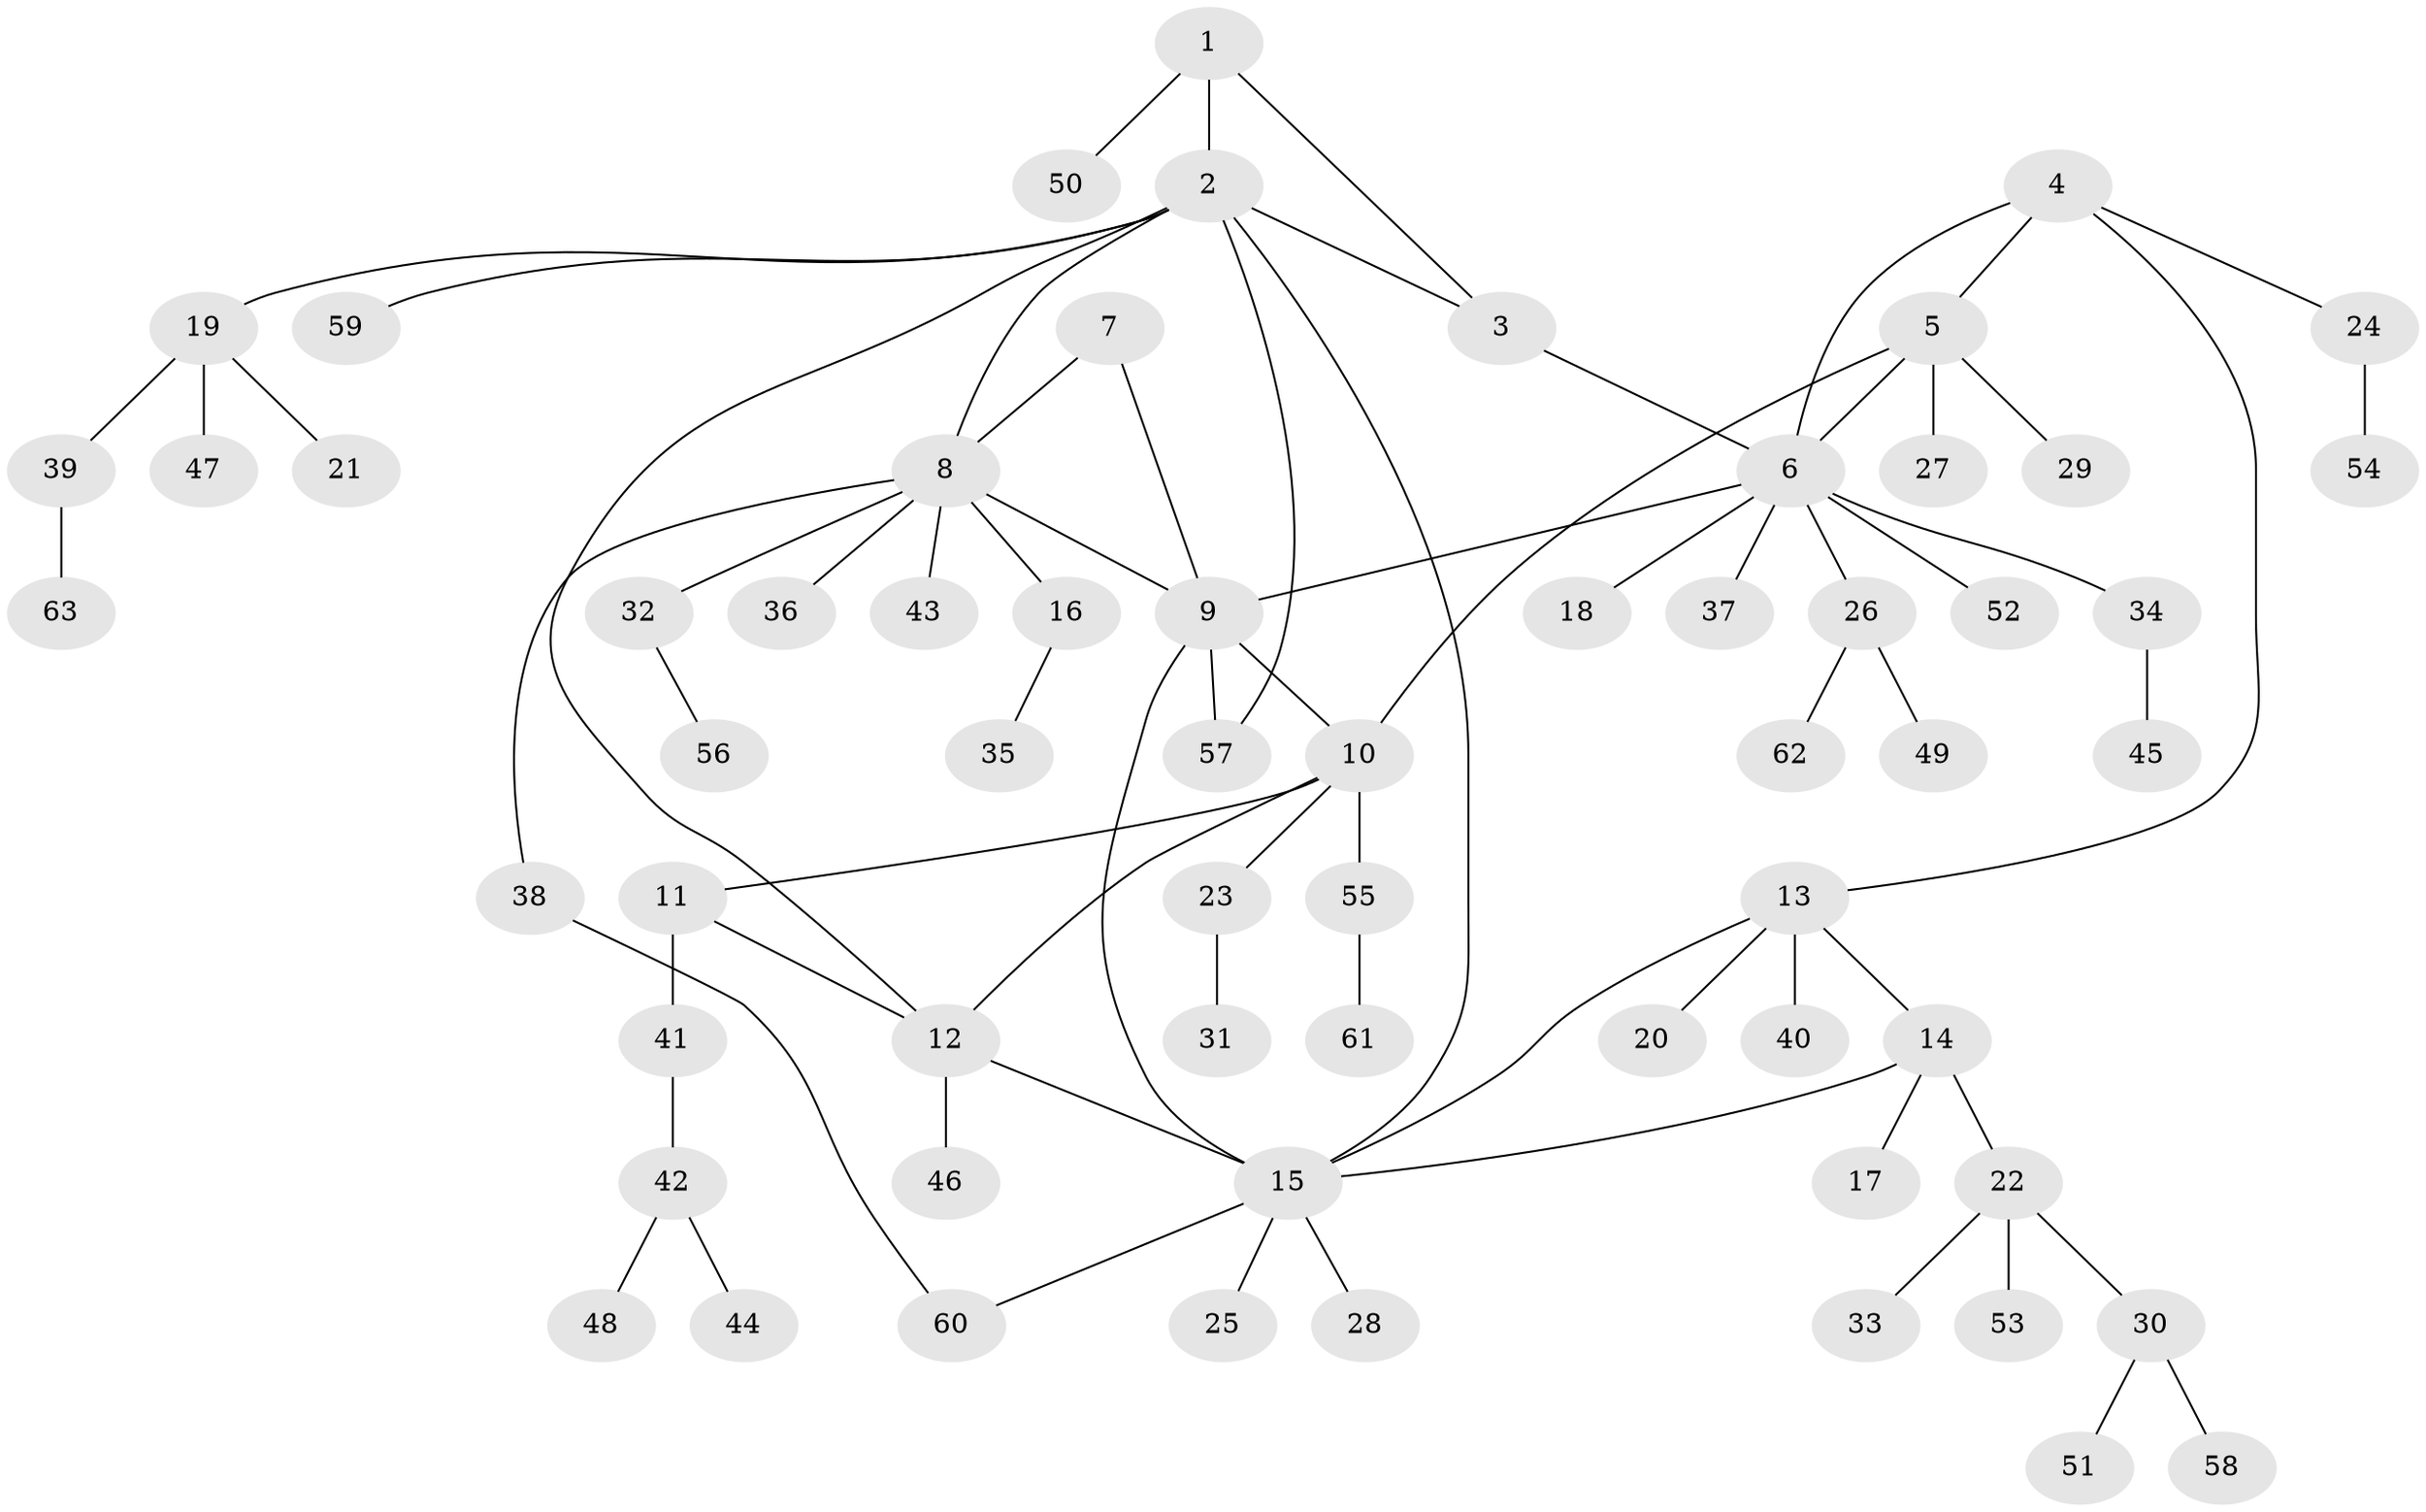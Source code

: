 // Generated by graph-tools (version 1.1) at 2025/37/03/09/25 02:37:36]
// undirected, 63 vertices, 75 edges
graph export_dot {
graph [start="1"]
  node [color=gray90,style=filled];
  1;
  2;
  3;
  4;
  5;
  6;
  7;
  8;
  9;
  10;
  11;
  12;
  13;
  14;
  15;
  16;
  17;
  18;
  19;
  20;
  21;
  22;
  23;
  24;
  25;
  26;
  27;
  28;
  29;
  30;
  31;
  32;
  33;
  34;
  35;
  36;
  37;
  38;
  39;
  40;
  41;
  42;
  43;
  44;
  45;
  46;
  47;
  48;
  49;
  50;
  51;
  52;
  53;
  54;
  55;
  56;
  57;
  58;
  59;
  60;
  61;
  62;
  63;
  1 -- 2;
  1 -- 3;
  1 -- 50;
  2 -- 3;
  2 -- 8;
  2 -- 12;
  2 -- 15;
  2 -- 19;
  2 -- 57;
  2 -- 59;
  3 -- 6;
  4 -- 5;
  4 -- 6;
  4 -- 13;
  4 -- 24;
  5 -- 6;
  5 -- 10;
  5 -- 27;
  5 -- 29;
  6 -- 9;
  6 -- 18;
  6 -- 26;
  6 -- 34;
  6 -- 37;
  6 -- 52;
  7 -- 8;
  7 -- 9;
  8 -- 9;
  8 -- 16;
  8 -- 32;
  8 -- 36;
  8 -- 38;
  8 -- 43;
  9 -- 10;
  9 -- 15;
  9 -- 57;
  10 -- 11;
  10 -- 12;
  10 -- 23;
  10 -- 55;
  11 -- 12;
  11 -- 41;
  12 -- 15;
  12 -- 46;
  13 -- 14;
  13 -- 15;
  13 -- 20;
  13 -- 40;
  14 -- 15;
  14 -- 17;
  14 -- 22;
  15 -- 25;
  15 -- 28;
  15 -- 60;
  16 -- 35;
  19 -- 21;
  19 -- 39;
  19 -- 47;
  22 -- 30;
  22 -- 33;
  22 -- 53;
  23 -- 31;
  24 -- 54;
  26 -- 49;
  26 -- 62;
  30 -- 51;
  30 -- 58;
  32 -- 56;
  34 -- 45;
  38 -- 60;
  39 -- 63;
  41 -- 42;
  42 -- 44;
  42 -- 48;
  55 -- 61;
}
